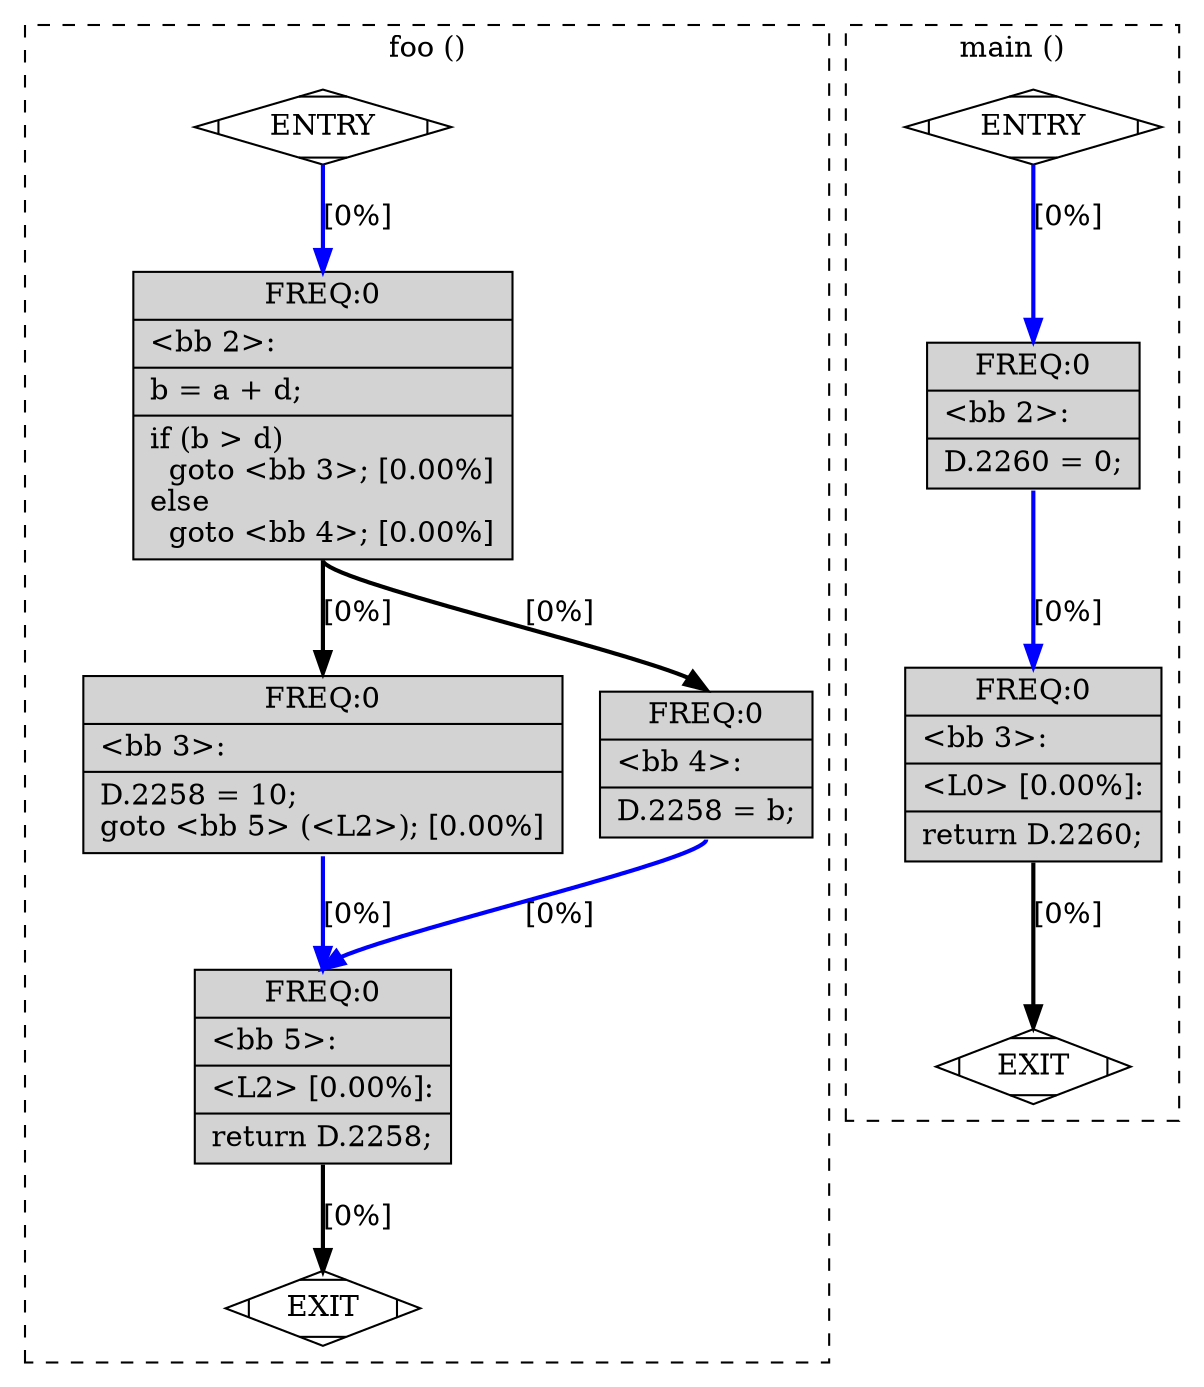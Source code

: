 digraph "cluster_f7.c.011t.cfg" {
	graph [bb="0,0,482,807",
		overlap=false
	];
	node [label="\N"];
	subgraph cluster_foo {
		graph [bb="8,8,328,799",
			color=black,
			label="foo ()",
			lheight=0.21,
			lp="168,787.5",
			lwidth=0.43,
			style=dashed
		];
		fn_0_basic_block_0		 [fillcolor=white,
			height=0.5,
			label=ENTRY,
			pos="127,750",
			shape=Mdiamond,
			style=filled,
			width=1.583];
		fn_0_basic_block_1		 [fillcolor=white,
			height=0.5,
			label=EXIT,
			pos="127,34",
			shape=Mdiamond,
			style=filled,
			width=1.2];
		fn_0_basic_block_0:s -> fn_0_basic_block_1:n		 [constraint=true,
			pos="e,127,52 127,732 127,679.26 17,740.24 17,687.5 17,687.5 17,687.5 17,96.5 17,47.676 111.28,96.313 125.27,61.956",
			style=invis];
		fn_0_basic_block_2		 [fillcolor=lightgrey,
			height=1.9167,
			label="{ FREQ:0 |\<bb\ 2\>:\l|b\ =\ a\ +\ d;\l|if\ (b\ \>\ d)\l\ \ goto\ \<bb\ 3\>;\ [0.00%]\lelse\l\ \ goto\ \<bb\ 4\>;\ [0.00%]\l}",
			pos="127,574",
			rects="54.5,619.5,199.5,642.5 54.5,596.5,199.5,619.5 54.5,573.5,199.5,596.5 54.5,505.5,199.5,573.5",
			shape=record,
			style=filled,
			width=2.0139];
		fn_0_basic_block_0:s -> fn_0_basic_block_2:n		 [color=blue,
			constraint=true,
			label="[0%]",
			lp="141,687.5",
			pos="e,127,643 127,732 127,696.15 127,684.67 127,653.39",
			style="solid,bold",
			weight=100];
		fn_0_basic_block_3		 [fillcolor=lightgrey,
			height=1.1806,
			label="{ FREQ:0 |\<bb\ 3\>:\l|D.2258\ =\ 10;\lgoto\ \<bb\ 5\>\ (\<L2\>);\ [0.00%]\l}",
			pos="127,369.5",
			rects="36,388.5,218,411.5 36,365.5,218,388.5 36,327.5,218,365.5",
			shape=record,
			style=filled,
			width=2.5278];
		fn_0_basic_block_2:s -> fn_0_basic_block_3:n		 [color=black,
			constraint=true,
			label="[0%]",
			lp="141,460.5",
			pos="e,127,411.5 127,505 127,467.02 127,455.07 127,421.56",
			style="solid,bold",
			weight=10];
		fn_0_basic_block_4		 [fillcolor=lightgrey,
			height=0.97222,
			label="{ FREQ:0 |\<bb\ 4\>:\l|D.2258\ =\ b;\l}",
			pos="278,369.5",
			rects="236.5,381,319.5,404 236.5,358,319.5,381 236.5,335,319.5,358",
			shape=record,
			style=filled,
			width=1.1528];
		fn_0_basic_block_2:s -> fn_0_basic_block_4:n		 [color=black,
			constraint=true,
			label="[0%]",
			lp="219,460.5",
			pos="e,278,404.5 127,505 127,468.16 253.16,448.38 274.85,414.47",
			style="solid,bold",
			weight=10];
		fn_0_basic_block_5		 [fillcolor=lightgrey,
			height=1.2917,
			label="{ FREQ:0 |\<bb\ 5\>:\l|\<L2\>\ [0.00%]:\l|return\ D.2258;\l}",
			pos="127,187.5",
			rects="76.5,210.5,177.5,233.5 76.5,187.5,177.5,210.5 76.5,164.5,177.5,187.5 76.5,141.5,177.5,164.5",
			shape=record,
			style=filled,
			width=1.4028];
		fn_0_basic_block_3:s -> fn_0_basic_block_5:n		 [color=blue,
			constraint=true,
			label="[0%]",
			lp="141,278.5",
			pos="e,127,233.5 127,327.5 127,289.31 127,277.3 127,243.62",
			style="solid,bold",
			weight=100];
		fn_0_basic_block_4:s -> fn_0_basic_block_5:n		 [color=blue,
			constraint=true,
			label="[0%]",
			lp="219,278.5",
			pos="e,127,233.5 278,334.5 278,297.6 151.84,277.5 130.15,243.49",
			style="solid,bold",
			weight=100];
		fn_0_basic_block_5:s -> fn_0_basic_block_1:n		 [color=black,
			constraint=true,
			label="[0%]",
			lp="141,96.5",
			pos="e,127,52 127,141.5 127,105.3 127,93.805 127,62.042",
			style="solid,bold",
			weight=10];
	}
	subgraph cluster_main {
		graph [bb="336,161.5,474,799",
			color=black,
			label="main ()",
			lheight=0.21,
			lp="405,787.5",
			lwidth=0.57,
			style=dashed
		];
		fn_1_basic_block_0		 [fillcolor=white,
			height=0.5,
			label=ENTRY,
			pos="409,750",
			shape=Mdiamond,
			style=filled,
			width=1.583];
		fn_1_basic_block_1		 [fillcolor=white,
			height=0.5,
			label=EXIT,
			pos="415,187.5",
			shape=Mdiamond,
			style=filled,
			width=1.2];
		fn_1_basic_block_0:s -> fn_1_basic_block_1:n		 [constraint=true,
			pos="e,415,205.5 409,732 409,697.36 345,722.14 345,687.5 345,687.5 345,687.5 345,278.5 345,237.41 403.49,248 413.54,215.8",
			style=invis];
		fn_1_basic_block_2		 [fillcolor=lightgrey,
			height=0.97222,
			label="{ FREQ:0 |\<bb\ 2\>:\l|D.2260\ =\ 0;\l}",
			pos="413,574",
			rects="371.5,585.5,454.5,608.5 371.5,562.5,454.5,585.5 371.5,539.5,454.5,562.5",
			shape=record,
			style=filled,
			width=1.1528];
		fn_1_basic_block_0:s -> fn_1_basic_block_2:n		 [color=blue,
			constraint=true,
			label="[0%]",
			lp="424,687.5",
			pos="e,413,609 409,732 409,680.83 412.5,665.62 412.95,619.09",
			style="solid,bold",
			weight=100];
		fn_1_basic_block_3		 [fillcolor=lightgrey,
			height=1.2917,
			label="{ FREQ:0 |\<bb\ 3\>:\l|\<L0\>\ [0.00%]:\l|return\ D.2260;\l}",
			pos="415,369.5",
			rects="364.5,392.5,465.5,415.5 364.5,369.5,465.5,392.5 364.5,346.5,465.5,369.5 364.5,323.5,465.5,346.5",
			shape=record,
			style=filled,
			width=1.4028];
		fn_1_basic_block_2:s -> fn_1_basic_block_3:n		 [color=blue,
			constraint=true,
			label="[0%]",
			lp="428,460.5",
			pos="e,415,415.5 413,539 413,487.64 414.75,472.33 414.98,425.62",
			style="solid,bold",
			weight=100];
		fn_1_basic_block_3:s -> fn_1_basic_block_1:n		 [color=black,
			constraint=true,
			label="[0%]",
			lp="429,278.5",
			pos="e,415,205.5 415,323.5 415,274.64 415,259.92 415,215.73",
			style="solid,bold",
			weight=10];
	}
}
